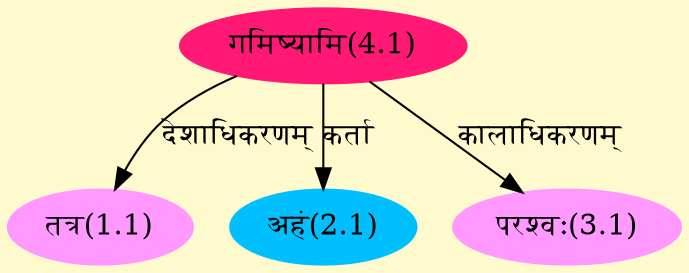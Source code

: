 digraph G{
rankdir=BT;
 compound=true;
 bgcolor="lemonchiffon1";
Node1_1 [style=filled, color="#FF99FF" label = "तत्र(1.1)"]
Node4_1 [style=filled, color="#FF1975" label = "गमिष्यामि(4.1)"]
Node2_1 [style=filled, color="#00BFFF" label = "अहं(2.1)"]
Node3_1 [style=filled, color="#FF99FF" label = "परश्वः(3.1)"]
/* Start of Relations section */

Node1_1 -> Node4_1 [  label="देशाधिकरणम्"  dir="back" ]
Node2_1 -> Node4_1 [  label="कर्ता"  dir="back" ]
Node3_1 -> Node4_1 [  label="कालाधिकरणम्"  dir="back" ]
}
